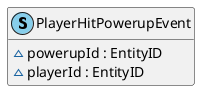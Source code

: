 @startuml
' STYLE START
hide empty members

skinparam shadowing false
<style>
document {
  BackgroundColor transparent
  Margin 0
}
</style>
' STYLE END

class PlayerHitPowerupEvent << (S, SkyBlue) >> { 
  ~powerupId : EntityID
  ~playerId : EntityID
}
@enduml